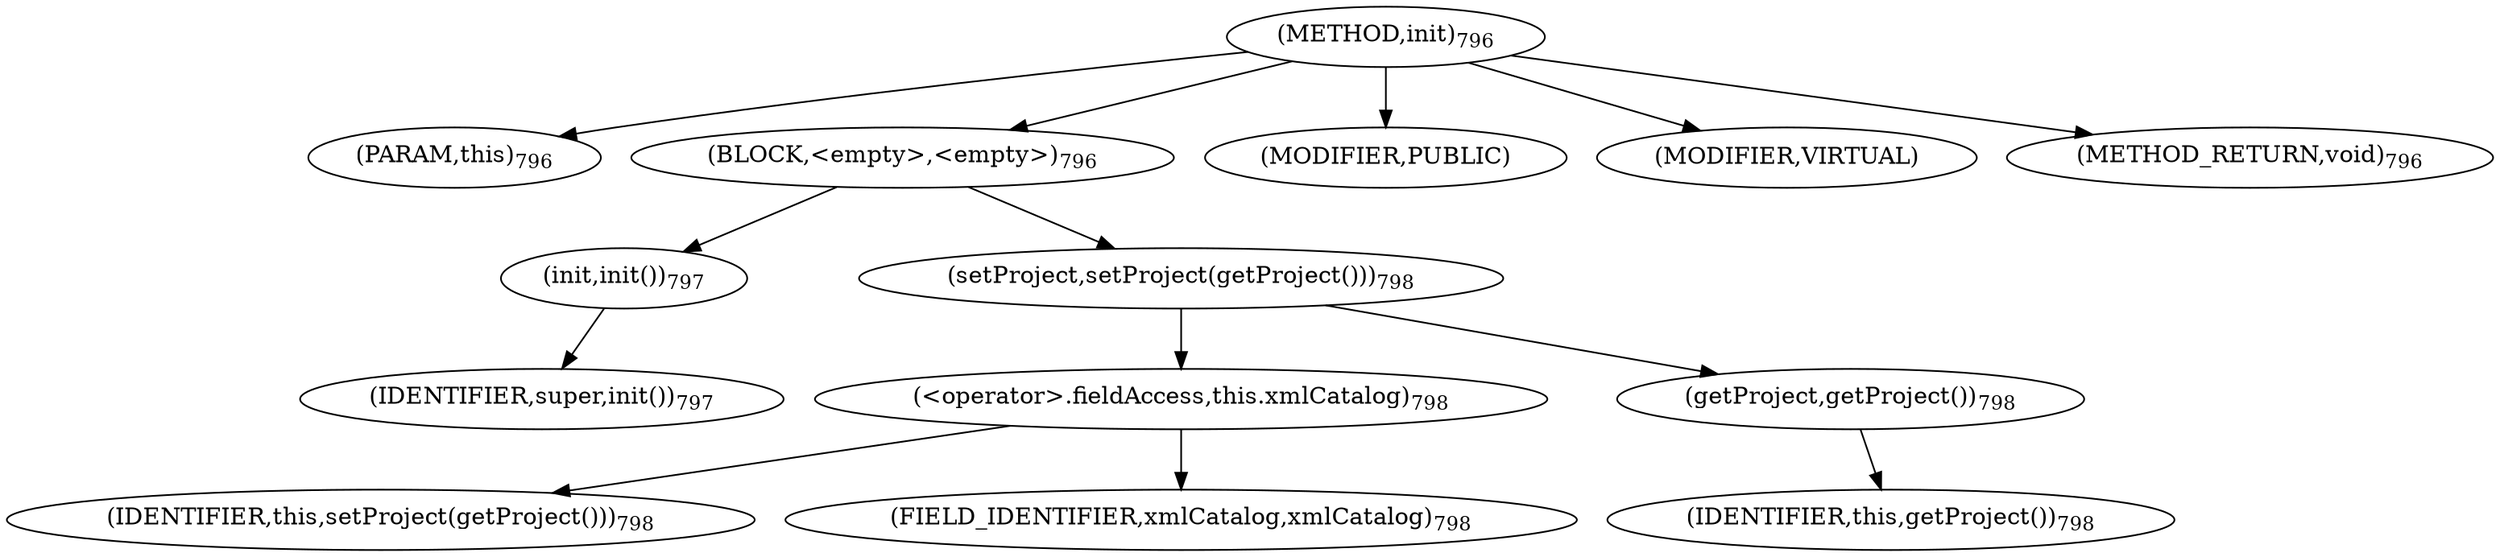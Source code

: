 digraph "init" {  
"1618" [label = <(METHOD,init)<SUB>796</SUB>> ]
"127" [label = <(PARAM,this)<SUB>796</SUB>> ]
"1619" [label = <(BLOCK,&lt;empty&gt;,&lt;empty&gt;)<SUB>796</SUB>> ]
"1620" [label = <(init,init())<SUB>797</SUB>> ]
"1621" [label = <(IDENTIFIER,super,init())<SUB>797</SUB>> ]
"1622" [label = <(setProject,setProject(getProject()))<SUB>798</SUB>> ]
"1623" [label = <(&lt;operator&gt;.fieldAccess,this.xmlCatalog)<SUB>798</SUB>> ]
"1624" [label = <(IDENTIFIER,this,setProject(getProject()))<SUB>798</SUB>> ]
"1625" [label = <(FIELD_IDENTIFIER,xmlCatalog,xmlCatalog)<SUB>798</SUB>> ]
"1626" [label = <(getProject,getProject())<SUB>798</SUB>> ]
"126" [label = <(IDENTIFIER,this,getProject())<SUB>798</SUB>> ]
"1627" [label = <(MODIFIER,PUBLIC)> ]
"1628" [label = <(MODIFIER,VIRTUAL)> ]
"1629" [label = <(METHOD_RETURN,void)<SUB>796</SUB>> ]
  "1618" -> "127" 
  "1618" -> "1619" 
  "1618" -> "1627" 
  "1618" -> "1628" 
  "1618" -> "1629" 
  "1619" -> "1620" 
  "1619" -> "1622" 
  "1620" -> "1621" 
  "1622" -> "1623" 
  "1622" -> "1626" 
  "1623" -> "1624" 
  "1623" -> "1625" 
  "1626" -> "126" 
}

